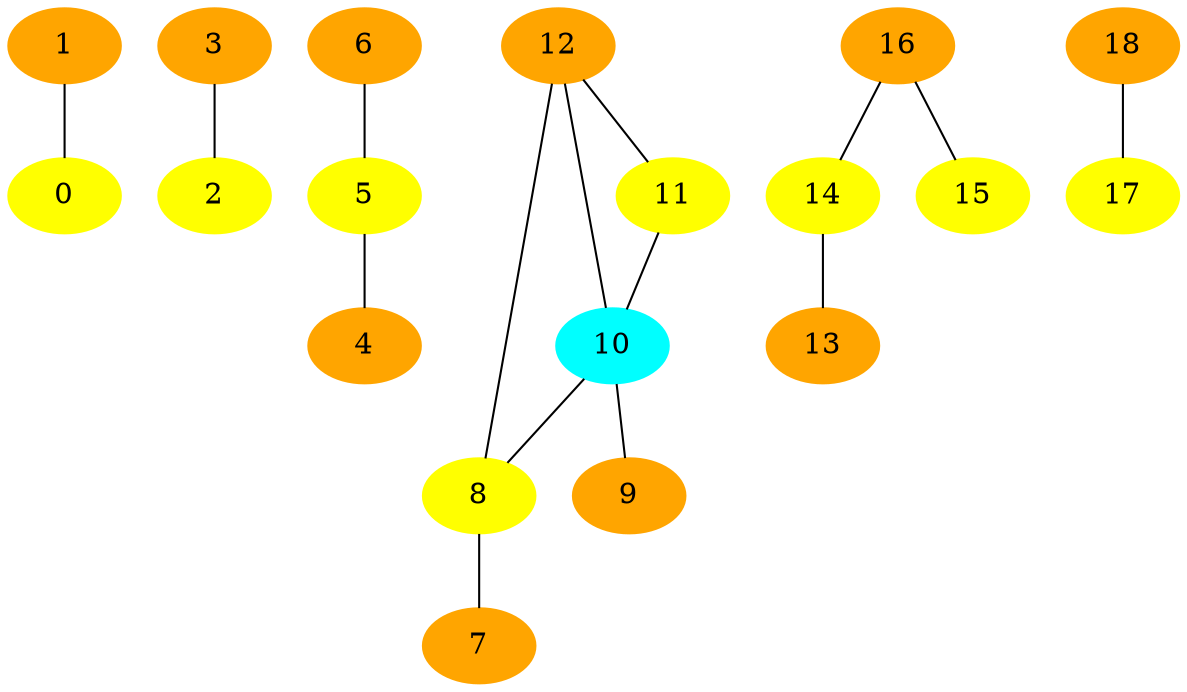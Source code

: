 Graph {
	0 [style="filled"; color="yellow"];
	1 [style="filled"; color="orange"];
	2 [style="filled"; color="yellow"];
	3 [style="filled"; color="orange"];
	4 [style="filled"; color="orange"];
	5 [style="filled"; color="yellow"];
	6 [style="filled"; color="orange"];
	7 [style="filled"; color="orange"];
	8 [style="filled"; color="yellow"];
	9 [style="filled"; color="orange"];
	10 [style="filled"; color="cyan"];
	11 [style="filled"; color="yellow"];
	12 [style="filled"; color="orange"];
	13 [style="filled"; color="orange"];
	14 [style="filled"; color="yellow"];
	15 [style="filled"; color="yellow"];
	16 [style="filled"; color="orange"];
	17 [style="filled"; color="yellow"];
	18 [style="filled"; color="orange"];
	1 -- 0;
	3 -- 2;
	5 -- 4;
	6 -- 5;
	8 -- 7;
	10 -- 8;
	10 -- 9;
	11 -- 10;
	12 -- 8;
	12 -- 10;
	12 -- 11;
	14 -- 13;
	16 -- 14;
	16 -- 15;
	18 -- 17;
}
